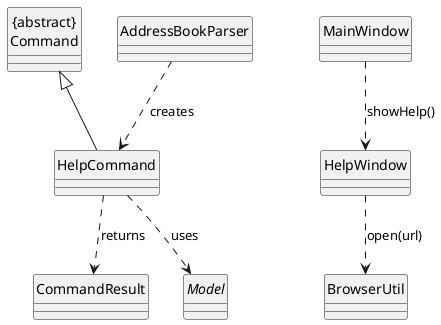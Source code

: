 @startuml
hide circle
skinparam classAttributeIconSize 0

class "{abstract}\nCommand" as Command
class HelpCommand
class CommandResult
interface Model
class AddressBookParser
class MainWindow
class HelpWindow
class BrowserUtil

HelpCommand -up-|> Command
AddressBookParser ..> HelpCommand : creates
HelpCommand ..> CommandResult : returns
HelpCommand ..> Model : uses
MainWindow ..> HelpWindow : showHelp()
HelpWindow ..> BrowserUtil : open(url)
@enduml
